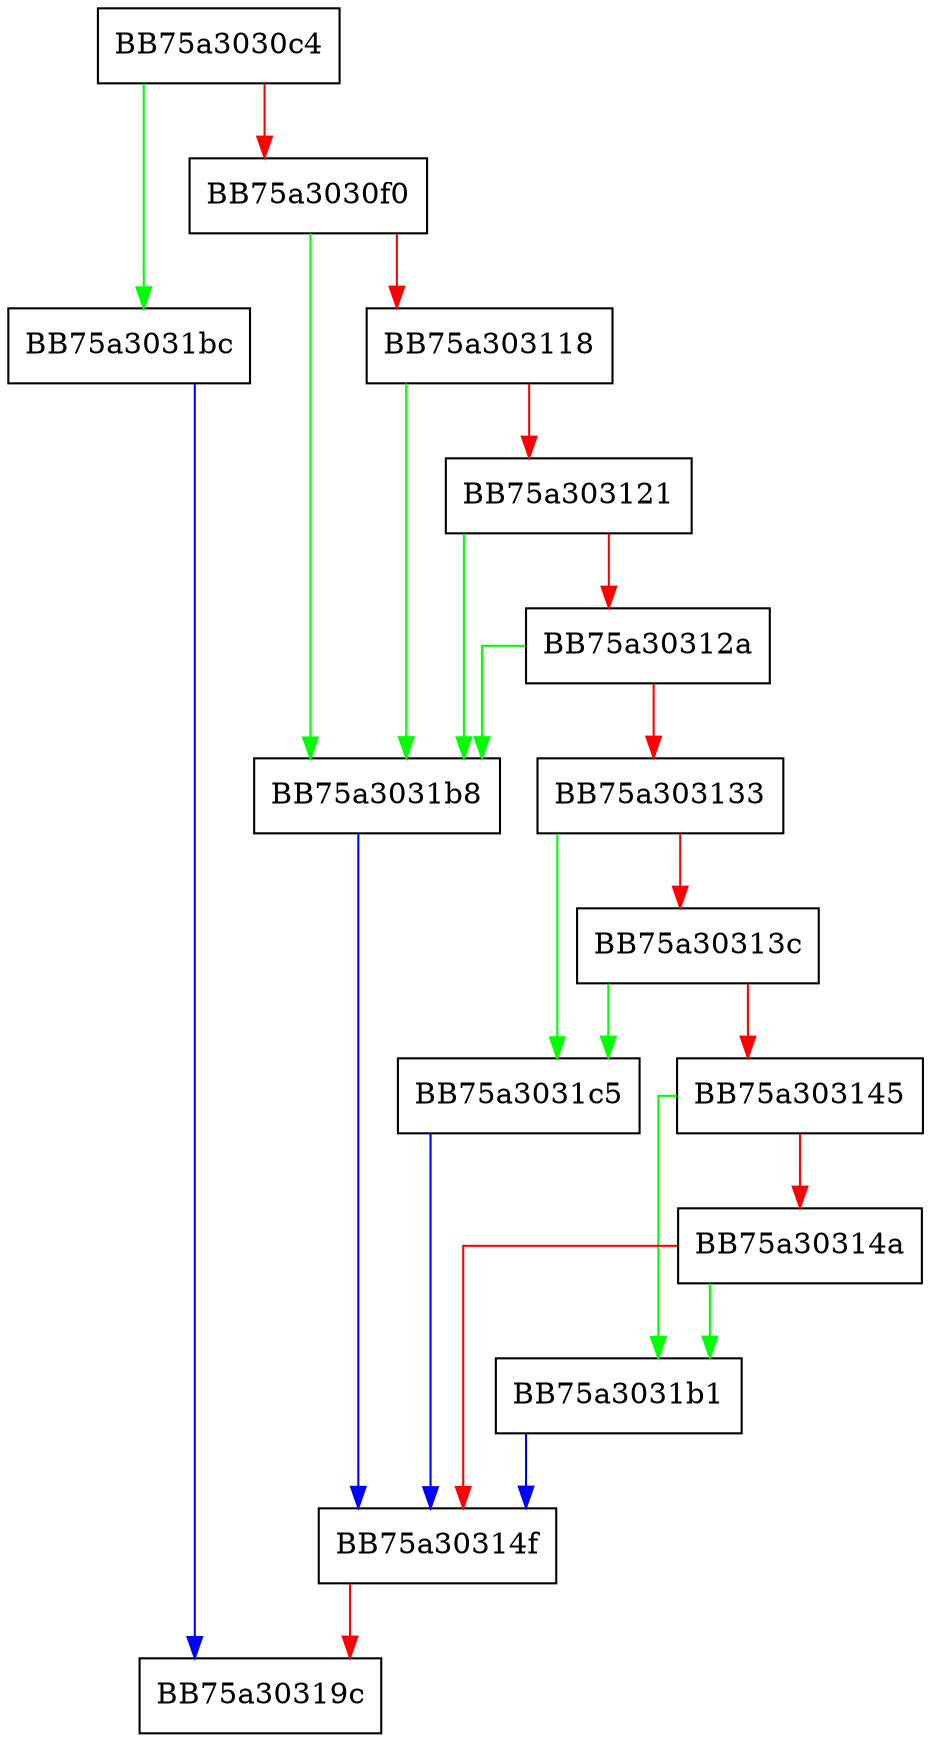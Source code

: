 digraph msil_emit_cast_pop {
  node [shape="box"];
  graph [splines=ortho];
  BB75a3030c4 -> BB75a3031bc [color="green"];
  BB75a3030c4 -> BB75a3030f0 [color="red"];
  BB75a3030f0 -> BB75a3031b8 [color="green"];
  BB75a3030f0 -> BB75a303118 [color="red"];
  BB75a303118 -> BB75a3031b8 [color="green"];
  BB75a303118 -> BB75a303121 [color="red"];
  BB75a303121 -> BB75a3031b8 [color="green"];
  BB75a303121 -> BB75a30312a [color="red"];
  BB75a30312a -> BB75a3031b8 [color="green"];
  BB75a30312a -> BB75a303133 [color="red"];
  BB75a303133 -> BB75a3031c5 [color="green"];
  BB75a303133 -> BB75a30313c [color="red"];
  BB75a30313c -> BB75a3031c5 [color="green"];
  BB75a30313c -> BB75a303145 [color="red"];
  BB75a303145 -> BB75a3031b1 [color="green"];
  BB75a303145 -> BB75a30314a [color="red"];
  BB75a30314a -> BB75a3031b1 [color="green"];
  BB75a30314a -> BB75a30314f [color="red"];
  BB75a30314f -> BB75a30319c [color="red"];
  BB75a3031b1 -> BB75a30314f [color="blue"];
  BB75a3031b8 -> BB75a30314f [color="blue"];
  BB75a3031bc -> BB75a30319c [color="blue"];
  BB75a3031c5 -> BB75a30314f [color="blue"];
}
